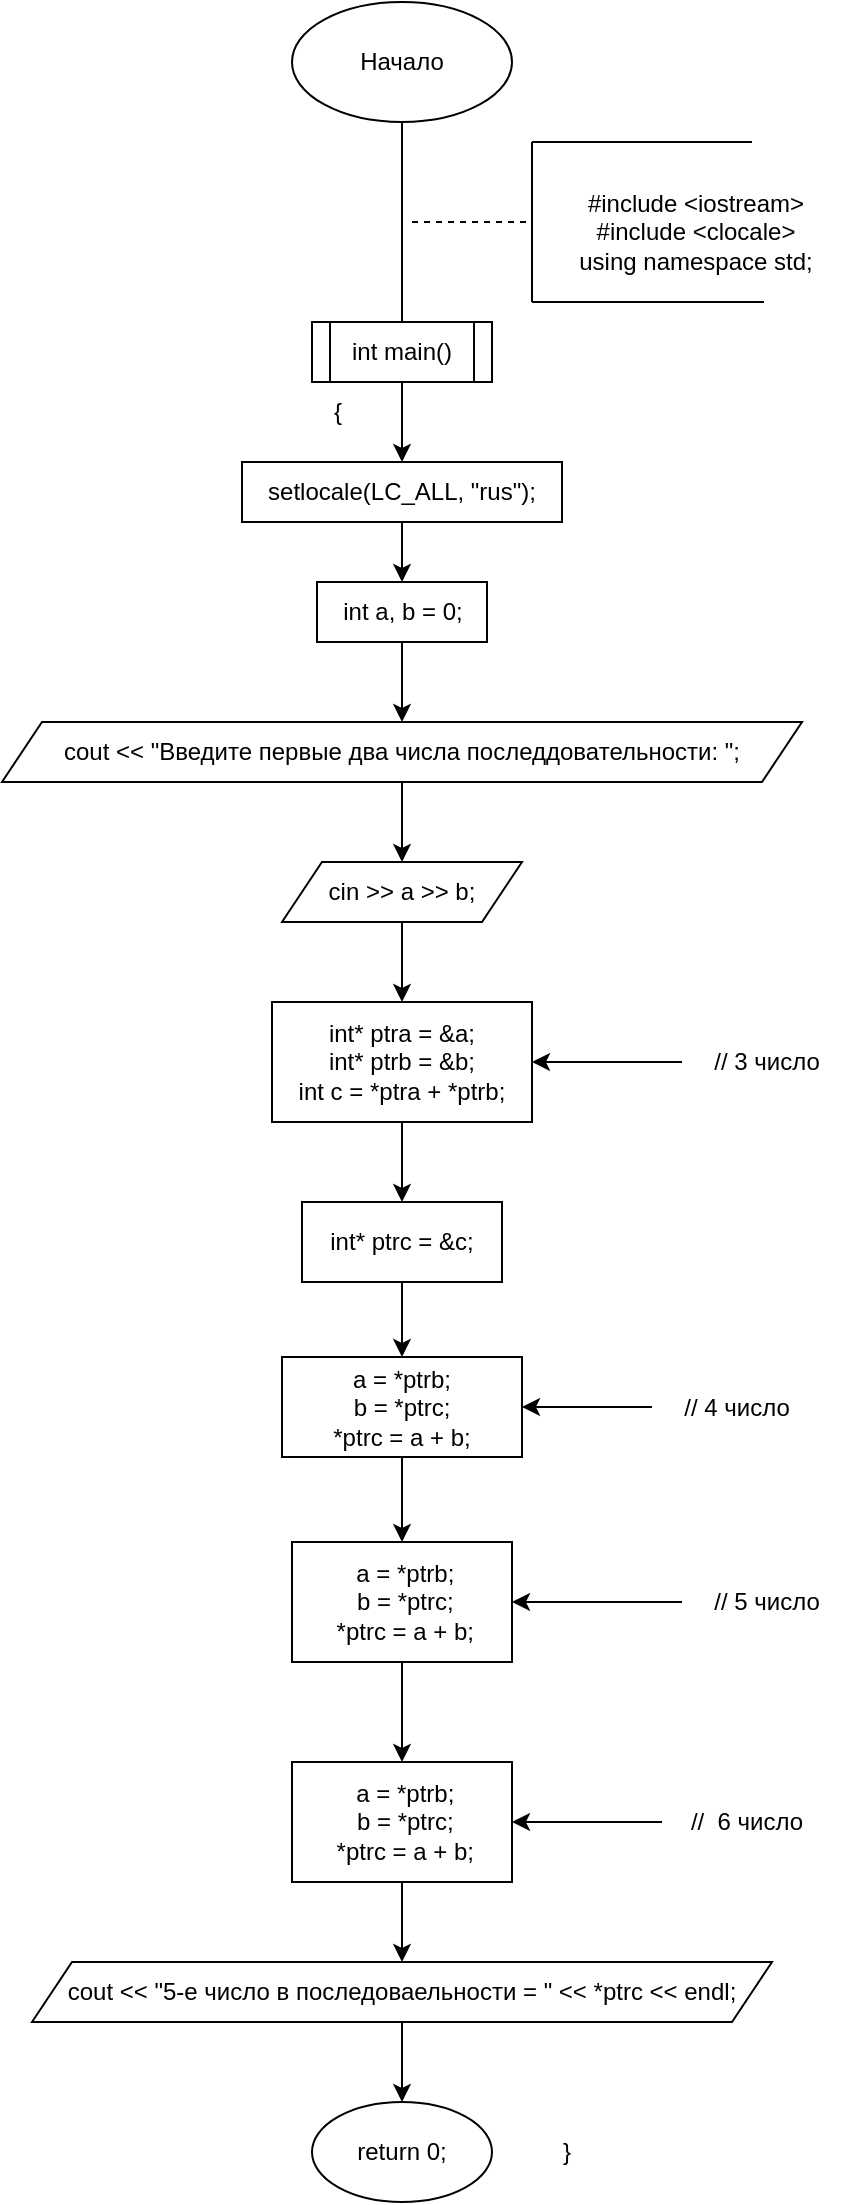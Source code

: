 <mxfile version="24.7.17">
  <diagram name="Страница — 1" id="fnXnX_9Bf1jXzeNbGCnL">
    <mxGraphModel dx="657" dy="374" grid="1" gridSize="10" guides="1" tooltips="1" connect="1" arrows="1" fold="1" page="1" pageScale="1" pageWidth="827" pageHeight="1169" math="0" shadow="0">
      <root>
        <mxCell id="0" />
        <mxCell id="1" parent="0" />
        <mxCell id="fHTARGIFceZmDC7ZZxT9-1" value="Начало" style="ellipse;whiteSpace=wrap;html=1;" parent="1" vertex="1">
          <mxGeometry x="280" y="10" width="110" height="60" as="geometry" />
        </mxCell>
        <mxCell id="fHTARGIFceZmDC7ZZxT9-2" value="" style="endArrow=none;html=1;rounded=0;entryX=0.5;entryY=1;entryDx=0;entryDy=0;" parent="1" target="fHTARGIFceZmDC7ZZxT9-1" edge="1">
          <mxGeometry width="50" height="50" relative="1" as="geometry">
            <mxPoint x="335" y="180" as="sourcePoint" />
            <mxPoint x="340" y="80" as="targetPoint" />
          </mxGeometry>
        </mxCell>
        <mxCell id="fHTARGIFceZmDC7ZZxT9-3" value="" style="endArrow=none;dashed=1;html=1;rounded=0;" parent="1" edge="1">
          <mxGeometry width="50" height="50" relative="1" as="geometry">
            <mxPoint x="340" y="120" as="sourcePoint" />
            <mxPoint x="400" y="120" as="targetPoint" />
          </mxGeometry>
        </mxCell>
        <mxCell id="fHTARGIFceZmDC7ZZxT9-4" value="" style="endArrow=none;html=1;rounded=0;" parent="1" edge="1">
          <mxGeometry width="50" height="50" relative="1" as="geometry">
            <mxPoint x="400" y="160" as="sourcePoint" />
            <mxPoint x="400" y="80" as="targetPoint" />
          </mxGeometry>
        </mxCell>
        <mxCell id="fHTARGIFceZmDC7ZZxT9-5" value="&lt;div&gt;#include &amp;lt;iostream&amp;gt;&lt;/div&gt;&lt;div&gt;#include &amp;lt;clocale&amp;gt;&lt;/div&gt;&lt;div&gt;using namespace std;&lt;/div&gt;" style="text;html=1;align=center;verticalAlign=middle;whiteSpace=wrap;rounded=0;" parent="1" vertex="1">
          <mxGeometry x="414" y="90" width="136" height="70" as="geometry" />
        </mxCell>
        <mxCell id="fHTARGIFceZmDC7ZZxT9-6" value="" style="endArrow=none;html=1;rounded=0;entryX=0.75;entryY=1;entryDx=0;entryDy=0;" parent="1" target="fHTARGIFceZmDC7ZZxT9-5" edge="1">
          <mxGeometry width="50" height="50" relative="1" as="geometry">
            <mxPoint x="400" y="160" as="sourcePoint" />
            <mxPoint x="410" y="90" as="targetPoint" />
          </mxGeometry>
        </mxCell>
        <mxCell id="fHTARGIFceZmDC7ZZxT9-7" value="" style="endArrow=none;html=1;rounded=0;" parent="1" edge="1">
          <mxGeometry width="50" height="50" relative="1" as="geometry">
            <mxPoint x="510" y="80" as="sourcePoint" />
            <mxPoint x="400" y="80" as="targetPoint" />
          </mxGeometry>
        </mxCell>
        <mxCell id="fHTARGIFceZmDC7ZZxT9-8" style="edgeStyle=orthogonalEdgeStyle;rounded=0;orthogonalLoop=1;jettySize=auto;html=1;entryX=0.5;entryY=0;entryDx=0;entryDy=0;" parent="1" source="fHTARGIFceZmDC7ZZxT9-9" target="fHTARGIFceZmDC7ZZxT9-11" edge="1">
          <mxGeometry relative="1" as="geometry" />
        </mxCell>
        <mxCell id="fHTARGIFceZmDC7ZZxT9-9" value="&lt;div&gt;int main()&lt;/div&gt;" style="shape=process;whiteSpace=wrap;html=1;backgroundOutline=1;" parent="1" vertex="1">
          <mxGeometry x="290" y="170" width="90" height="30" as="geometry" />
        </mxCell>
        <mxCell id="fHTARGIFceZmDC7ZZxT9-10" value="{" style="text;html=1;align=center;verticalAlign=middle;whiteSpace=wrap;rounded=0;" parent="1" vertex="1">
          <mxGeometry x="290" y="200" width="26" height="30" as="geometry" />
        </mxCell>
        <mxCell id="fHTARGIFceZmDC7ZZxT9-25" style="edgeStyle=orthogonalEdgeStyle;rounded=0;orthogonalLoop=1;jettySize=auto;html=1;" parent="1" source="fHTARGIFceZmDC7ZZxT9-11" target="fHTARGIFceZmDC7ZZxT9-12" edge="1">
          <mxGeometry relative="1" as="geometry" />
        </mxCell>
        <mxCell id="fHTARGIFceZmDC7ZZxT9-11" value="setlocale(LC_ALL, &quot;rus&quot;);" style="rounded=0;whiteSpace=wrap;html=1;" parent="1" vertex="1">
          <mxGeometry x="255" y="240" width="160" height="30" as="geometry" />
        </mxCell>
        <mxCell id="fHTARGIFceZmDC7ZZxT9-26" style="edgeStyle=orthogonalEdgeStyle;rounded=0;orthogonalLoop=1;jettySize=auto;html=1;entryX=0.5;entryY=0;entryDx=0;entryDy=0;" parent="1" source="fHTARGIFceZmDC7ZZxT9-12" target="fHTARGIFceZmDC7ZZxT9-13" edge="1">
          <mxGeometry relative="1" as="geometry" />
        </mxCell>
        <mxCell id="fHTARGIFceZmDC7ZZxT9-12" value="int a, b = 0;" style="rounded=0;whiteSpace=wrap;html=1;" parent="1" vertex="1">
          <mxGeometry x="292.5" y="300" width="85" height="30" as="geometry" />
        </mxCell>
        <mxCell id="fHTARGIFceZmDC7ZZxT9-27" style="edgeStyle=orthogonalEdgeStyle;rounded=0;orthogonalLoop=1;jettySize=auto;html=1;" parent="1" source="fHTARGIFceZmDC7ZZxT9-13" target="fHTARGIFceZmDC7ZZxT9-14" edge="1">
          <mxGeometry relative="1" as="geometry" />
        </mxCell>
        <mxCell id="fHTARGIFceZmDC7ZZxT9-13" value="cout &amp;lt;&amp;lt; &quot;Введите первые два числа последдовательности: &quot;;" style="shape=parallelogram;perimeter=parallelogramPerimeter;whiteSpace=wrap;html=1;fixedSize=1;" parent="1" vertex="1">
          <mxGeometry x="135" y="370" width="400" height="30" as="geometry" />
        </mxCell>
        <mxCell id="fHTARGIFceZmDC7ZZxT9-28" style="edgeStyle=orthogonalEdgeStyle;rounded=0;orthogonalLoop=1;jettySize=auto;html=1;" parent="1" source="fHTARGIFceZmDC7ZZxT9-14" target="fHTARGIFceZmDC7ZZxT9-15" edge="1">
          <mxGeometry relative="1" as="geometry" />
        </mxCell>
        <mxCell id="fHTARGIFceZmDC7ZZxT9-14" value="cin &amp;gt;&amp;gt; a &amp;gt;&amp;gt; b;" style="shape=parallelogram;perimeter=parallelogramPerimeter;whiteSpace=wrap;html=1;fixedSize=1;" parent="1" vertex="1">
          <mxGeometry x="275" y="440" width="120" height="30" as="geometry" />
        </mxCell>
        <mxCell id="fHTARGIFceZmDC7ZZxT9-29" style="edgeStyle=orthogonalEdgeStyle;rounded=0;orthogonalLoop=1;jettySize=auto;html=1;entryX=0.5;entryY=0;entryDx=0;entryDy=0;" parent="1" source="fHTARGIFceZmDC7ZZxT9-15" target="fHTARGIFceZmDC7ZZxT9-18" edge="1">
          <mxGeometry relative="1" as="geometry" />
        </mxCell>
        <mxCell id="fHTARGIFceZmDC7ZZxT9-15" value="&lt;div&gt;int* ptra = &amp;amp;a;&lt;/div&gt;&lt;div&gt;int* ptrb = &amp;amp;b;&lt;/div&gt;&lt;div&gt;int c = *ptra + *ptrb;&lt;/div&gt;" style="rounded=0;whiteSpace=wrap;html=1;" parent="1" vertex="1">
          <mxGeometry x="270" y="510" width="130" height="60" as="geometry" />
        </mxCell>
        <mxCell id="fHTARGIFceZmDC7ZZxT9-31" style="edgeStyle=orthogonalEdgeStyle;rounded=0;orthogonalLoop=1;jettySize=auto;html=1;entryX=1;entryY=0.5;entryDx=0;entryDy=0;" parent="1" source="fHTARGIFceZmDC7ZZxT9-16" target="fHTARGIFceZmDC7ZZxT9-15" edge="1">
          <mxGeometry relative="1" as="geometry" />
        </mxCell>
        <mxCell id="fHTARGIFceZmDC7ZZxT9-16" value="// 3 число" style="text;html=1;align=center;verticalAlign=middle;whiteSpace=wrap;rounded=0;" parent="1" vertex="1">
          <mxGeometry x="475" y="527.5" width="85" height="25" as="geometry" />
        </mxCell>
        <mxCell id="fHTARGIFceZmDC7ZZxT9-33" style="edgeStyle=orthogonalEdgeStyle;rounded=0;orthogonalLoop=1;jettySize=auto;html=1;" parent="1" source="fHTARGIFceZmDC7ZZxT9-17" target="fHTARGIFceZmDC7ZZxT9-20" edge="1">
          <mxGeometry relative="1" as="geometry" />
        </mxCell>
        <mxCell id="fHTARGIFceZmDC7ZZxT9-17" value="&lt;div&gt;&lt;span style=&quot;background-color: initial;&quot;&gt;a = *ptrb;&lt;/span&gt;&lt;br&gt;&lt;/div&gt;&lt;div&gt;b = *ptrc;&lt;/div&gt;&lt;div&gt;*ptrc = a + b;&lt;/div&gt;" style="rounded=0;whiteSpace=wrap;html=1;" parent="1" vertex="1">
          <mxGeometry x="275" y="687.5" width="120" height="50" as="geometry" />
        </mxCell>
        <mxCell id="fHTARGIFceZmDC7ZZxT9-30" style="edgeStyle=orthogonalEdgeStyle;rounded=0;orthogonalLoop=1;jettySize=auto;html=1;entryX=0.5;entryY=0;entryDx=0;entryDy=0;" parent="1" source="fHTARGIFceZmDC7ZZxT9-18" target="fHTARGIFceZmDC7ZZxT9-17" edge="1">
          <mxGeometry relative="1" as="geometry" />
        </mxCell>
        <mxCell id="fHTARGIFceZmDC7ZZxT9-18" value="int* ptrc = &amp;amp;c;" style="rounded=0;whiteSpace=wrap;html=1;" parent="1" vertex="1">
          <mxGeometry x="285" y="610" width="100" height="40" as="geometry" />
        </mxCell>
        <mxCell id="fHTARGIFceZmDC7ZZxT9-32" style="edgeStyle=orthogonalEdgeStyle;rounded=0;orthogonalLoop=1;jettySize=auto;html=1;entryX=1;entryY=0.5;entryDx=0;entryDy=0;" parent="1" source="fHTARGIFceZmDC7ZZxT9-19" target="fHTARGIFceZmDC7ZZxT9-17" edge="1">
          <mxGeometry relative="1" as="geometry">
            <mxPoint x="400" y="725" as="targetPoint" />
          </mxGeometry>
        </mxCell>
        <mxCell id="fHTARGIFceZmDC7ZZxT9-19" value="// 4 число" style="text;html=1;align=center;verticalAlign=middle;whiteSpace=wrap;rounded=0;" parent="1" vertex="1">
          <mxGeometry x="460" y="700" width="85" height="25" as="geometry" />
        </mxCell>
        <mxCell id="fHTARGIFceZmDC7ZZxT9-34" style="edgeStyle=orthogonalEdgeStyle;rounded=0;orthogonalLoop=1;jettySize=auto;html=1;entryX=0.5;entryY=0;entryDx=0;entryDy=0;" parent="1" source="fHTARGIFceZmDC7ZZxT9-20" target="-84DWajVqPNuCZwGYvhe-1" edge="1">
          <mxGeometry relative="1" as="geometry">
            <mxPoint x="330" y="880" as="targetPoint" />
          </mxGeometry>
        </mxCell>
        <mxCell id="fHTARGIFceZmDC7ZZxT9-20" value="&lt;div&gt;&amp;nbsp;a = *ptrb;&lt;/div&gt;&lt;div&gt;&amp;nbsp;b = *ptrc;&lt;/div&gt;&lt;div&gt;&amp;nbsp;*ptrc = a + b;&lt;/div&gt;" style="rounded=0;whiteSpace=wrap;html=1;" parent="1" vertex="1">
          <mxGeometry x="280" y="780" width="110" height="60" as="geometry" />
        </mxCell>
        <mxCell id="fHTARGIFceZmDC7ZZxT9-35" style="edgeStyle=orthogonalEdgeStyle;rounded=0;orthogonalLoop=1;jettySize=auto;html=1;entryX=1;entryY=0.5;entryDx=0;entryDy=0;" parent="1" source="fHTARGIFceZmDC7ZZxT9-21" target="fHTARGIFceZmDC7ZZxT9-20" edge="1">
          <mxGeometry relative="1" as="geometry" />
        </mxCell>
        <mxCell id="fHTARGIFceZmDC7ZZxT9-21" value="// 5 число" style="text;html=1;align=center;verticalAlign=middle;whiteSpace=wrap;rounded=0;" parent="1" vertex="1">
          <mxGeometry x="475" y="797.5" width="85" height="25" as="geometry" />
        </mxCell>
        <mxCell id="fHTARGIFceZmDC7ZZxT9-36" style="edgeStyle=orthogonalEdgeStyle;rounded=0;orthogonalLoop=1;jettySize=auto;html=1;" parent="1" source="fHTARGIFceZmDC7ZZxT9-22" target="fHTARGIFceZmDC7ZZxT9-23" edge="1">
          <mxGeometry relative="1" as="geometry" />
        </mxCell>
        <mxCell id="fHTARGIFceZmDC7ZZxT9-22" value="cout &amp;lt;&amp;lt; &quot;5-е число в последоваельности = &quot; &amp;lt;&amp;lt; *ptrc &amp;lt;&amp;lt; endl;" style="shape=parallelogram;perimeter=parallelogramPerimeter;whiteSpace=wrap;html=1;fixedSize=1;" parent="1" vertex="1">
          <mxGeometry x="150" y="990" width="370" height="30" as="geometry" />
        </mxCell>
        <mxCell id="fHTARGIFceZmDC7ZZxT9-23" value="return 0;" style="ellipse;whiteSpace=wrap;html=1;" parent="1" vertex="1">
          <mxGeometry x="290" y="1060" width="90" height="50" as="geometry" />
        </mxCell>
        <mxCell id="fHTARGIFceZmDC7ZZxT9-24" value="}" style="text;html=1;align=center;verticalAlign=middle;whiteSpace=wrap;rounded=0;" parent="1" vertex="1">
          <mxGeometry x="400" y="1070" width="35" height="30" as="geometry" />
        </mxCell>
        <mxCell id="-84DWajVqPNuCZwGYvhe-2" style="edgeStyle=orthogonalEdgeStyle;rounded=0;orthogonalLoop=1;jettySize=auto;html=1;" edge="1" parent="1" source="-84DWajVqPNuCZwGYvhe-1" target="fHTARGIFceZmDC7ZZxT9-22">
          <mxGeometry relative="1" as="geometry" />
        </mxCell>
        <mxCell id="-84DWajVqPNuCZwGYvhe-1" value="&lt;div&gt;&amp;nbsp;a = *ptrb;&lt;/div&gt;&lt;div&gt;&amp;nbsp;b = *ptrc;&lt;/div&gt;&lt;div&gt;&amp;nbsp;*ptrc = a + b;&lt;/div&gt;" style="rounded=0;whiteSpace=wrap;html=1;" vertex="1" parent="1">
          <mxGeometry x="280" y="890" width="110" height="60" as="geometry" />
        </mxCell>
        <mxCell id="-84DWajVqPNuCZwGYvhe-4" style="edgeStyle=orthogonalEdgeStyle;rounded=0;orthogonalLoop=1;jettySize=auto;html=1;entryX=1;entryY=0.5;entryDx=0;entryDy=0;" edge="1" parent="1" source="-84DWajVqPNuCZwGYvhe-3" target="-84DWajVqPNuCZwGYvhe-1">
          <mxGeometry relative="1" as="geometry" />
        </mxCell>
        <mxCell id="-84DWajVqPNuCZwGYvhe-3" value="//&amp;nbsp; 6 число" style="text;html=1;align=center;verticalAlign=middle;whiteSpace=wrap;rounded=0;" vertex="1" parent="1">
          <mxGeometry x="465" y="907.5" width="85" height="25" as="geometry" />
        </mxCell>
      </root>
    </mxGraphModel>
  </diagram>
</mxfile>
